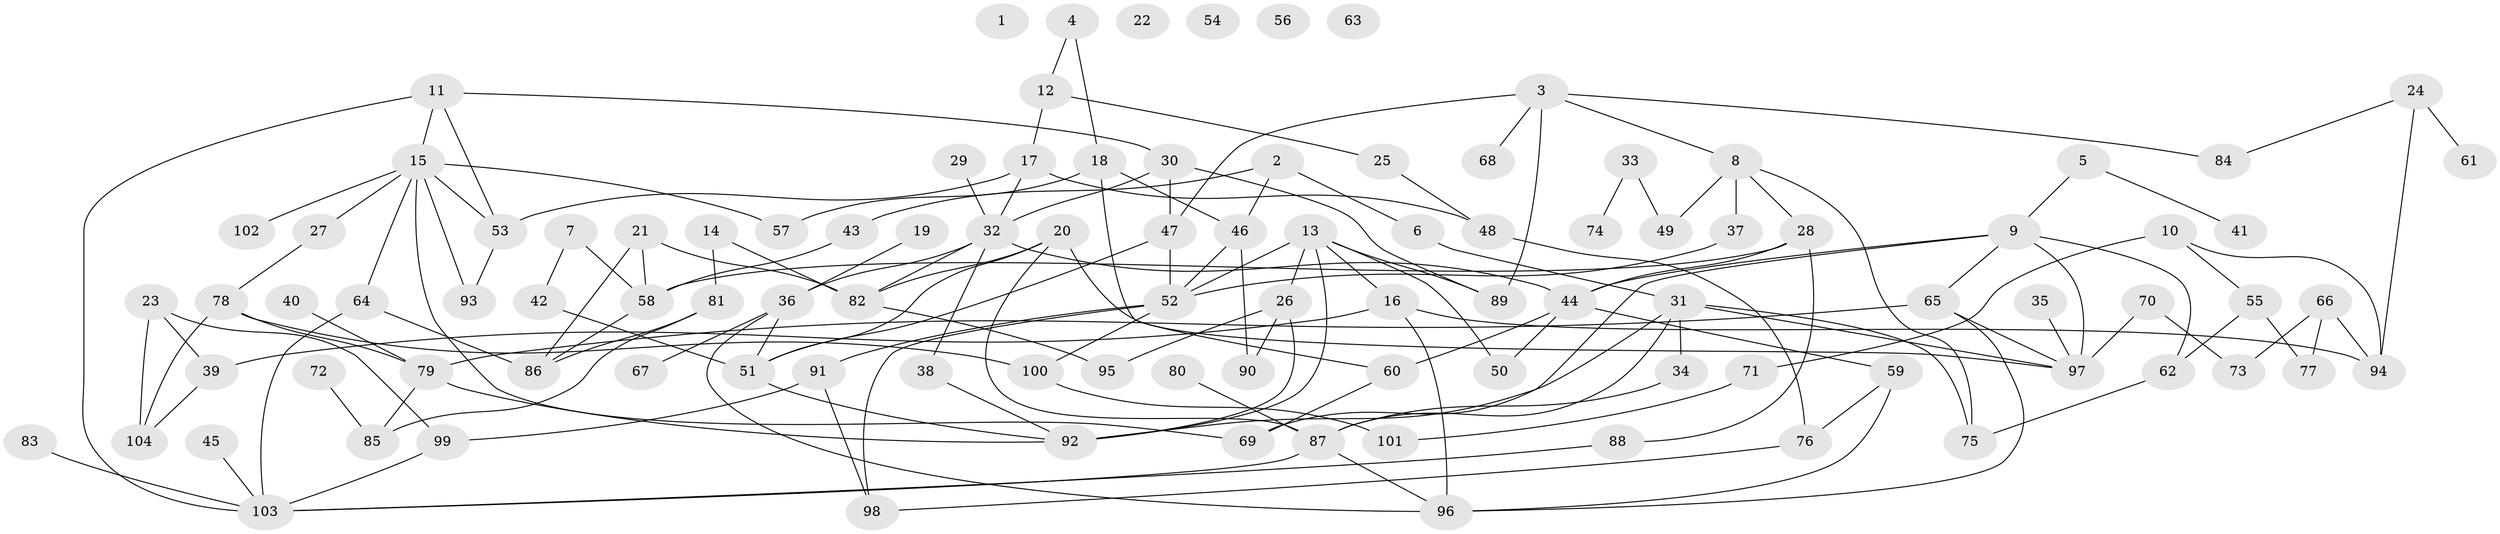 // coarse degree distribution, {0: 0.06944444444444445, 3: 0.16666666666666666, 4: 0.1527777777777778, 2: 0.19444444444444445, 1: 0.1527777777777778, 7: 0.08333333333333333, 6: 0.05555555555555555, 8: 0.013888888888888888, 5: 0.09722222222222222, 10: 0.013888888888888888}
// Generated by graph-tools (version 1.1) at 2025/23/03/03/25 07:23:24]
// undirected, 104 vertices, 156 edges
graph export_dot {
graph [start="1"]
  node [color=gray90,style=filled];
  1;
  2;
  3;
  4;
  5;
  6;
  7;
  8;
  9;
  10;
  11;
  12;
  13;
  14;
  15;
  16;
  17;
  18;
  19;
  20;
  21;
  22;
  23;
  24;
  25;
  26;
  27;
  28;
  29;
  30;
  31;
  32;
  33;
  34;
  35;
  36;
  37;
  38;
  39;
  40;
  41;
  42;
  43;
  44;
  45;
  46;
  47;
  48;
  49;
  50;
  51;
  52;
  53;
  54;
  55;
  56;
  57;
  58;
  59;
  60;
  61;
  62;
  63;
  64;
  65;
  66;
  67;
  68;
  69;
  70;
  71;
  72;
  73;
  74;
  75;
  76;
  77;
  78;
  79;
  80;
  81;
  82;
  83;
  84;
  85;
  86;
  87;
  88;
  89;
  90;
  91;
  92;
  93;
  94;
  95;
  96;
  97;
  98;
  99;
  100;
  101;
  102;
  103;
  104;
  2 -- 6;
  2 -- 43;
  2 -- 46;
  3 -- 8;
  3 -- 47;
  3 -- 68;
  3 -- 84;
  3 -- 89;
  4 -- 12;
  4 -- 18;
  5 -- 9;
  5 -- 41;
  6 -- 31;
  7 -- 42;
  7 -- 58;
  8 -- 28;
  8 -- 37;
  8 -- 49;
  8 -- 75;
  9 -- 44;
  9 -- 62;
  9 -- 65;
  9 -- 69;
  9 -- 97;
  10 -- 55;
  10 -- 71;
  10 -- 94;
  11 -- 15;
  11 -- 30;
  11 -- 53;
  11 -- 103;
  12 -- 17;
  12 -- 25;
  13 -- 16;
  13 -- 26;
  13 -- 50;
  13 -- 52;
  13 -- 89;
  13 -- 92;
  14 -- 81;
  14 -- 82;
  15 -- 27;
  15 -- 53;
  15 -- 57;
  15 -- 64;
  15 -- 69;
  15 -- 93;
  15 -- 102;
  16 -- 39;
  16 -- 94;
  16 -- 96;
  17 -- 32;
  17 -- 48;
  17 -- 53;
  18 -- 46;
  18 -- 57;
  18 -- 60;
  19 -- 36;
  20 -- 51;
  20 -- 82;
  20 -- 87;
  20 -- 97;
  21 -- 58;
  21 -- 82;
  21 -- 86;
  23 -- 39;
  23 -- 99;
  23 -- 104;
  24 -- 61;
  24 -- 84;
  24 -- 94;
  25 -- 48;
  26 -- 90;
  26 -- 92;
  26 -- 95;
  27 -- 78;
  28 -- 44;
  28 -- 58;
  28 -- 88;
  29 -- 32;
  30 -- 32;
  30 -- 47;
  30 -- 89;
  31 -- 34;
  31 -- 75;
  31 -- 87;
  31 -- 92;
  31 -- 97;
  32 -- 36;
  32 -- 38;
  32 -- 44;
  32 -- 82;
  33 -- 49;
  33 -- 74;
  34 -- 87;
  35 -- 97;
  36 -- 51;
  36 -- 67;
  36 -- 96;
  37 -- 52;
  38 -- 92;
  39 -- 104;
  40 -- 79;
  42 -- 51;
  43 -- 58;
  44 -- 50;
  44 -- 59;
  44 -- 60;
  45 -- 103;
  46 -- 52;
  46 -- 90;
  47 -- 51;
  47 -- 52;
  48 -- 76;
  51 -- 92;
  52 -- 91;
  52 -- 98;
  52 -- 100;
  53 -- 93;
  55 -- 62;
  55 -- 77;
  58 -- 86;
  59 -- 76;
  59 -- 96;
  60 -- 69;
  62 -- 75;
  64 -- 86;
  64 -- 103;
  65 -- 79;
  65 -- 96;
  65 -- 97;
  66 -- 73;
  66 -- 77;
  66 -- 94;
  70 -- 73;
  70 -- 97;
  71 -- 101;
  72 -- 85;
  76 -- 98;
  78 -- 79;
  78 -- 100;
  78 -- 104;
  79 -- 85;
  79 -- 92;
  80 -- 87;
  81 -- 85;
  81 -- 86;
  82 -- 95;
  83 -- 103;
  87 -- 96;
  87 -- 103;
  88 -- 103;
  91 -- 98;
  91 -- 99;
  99 -- 103;
  100 -- 101;
}
